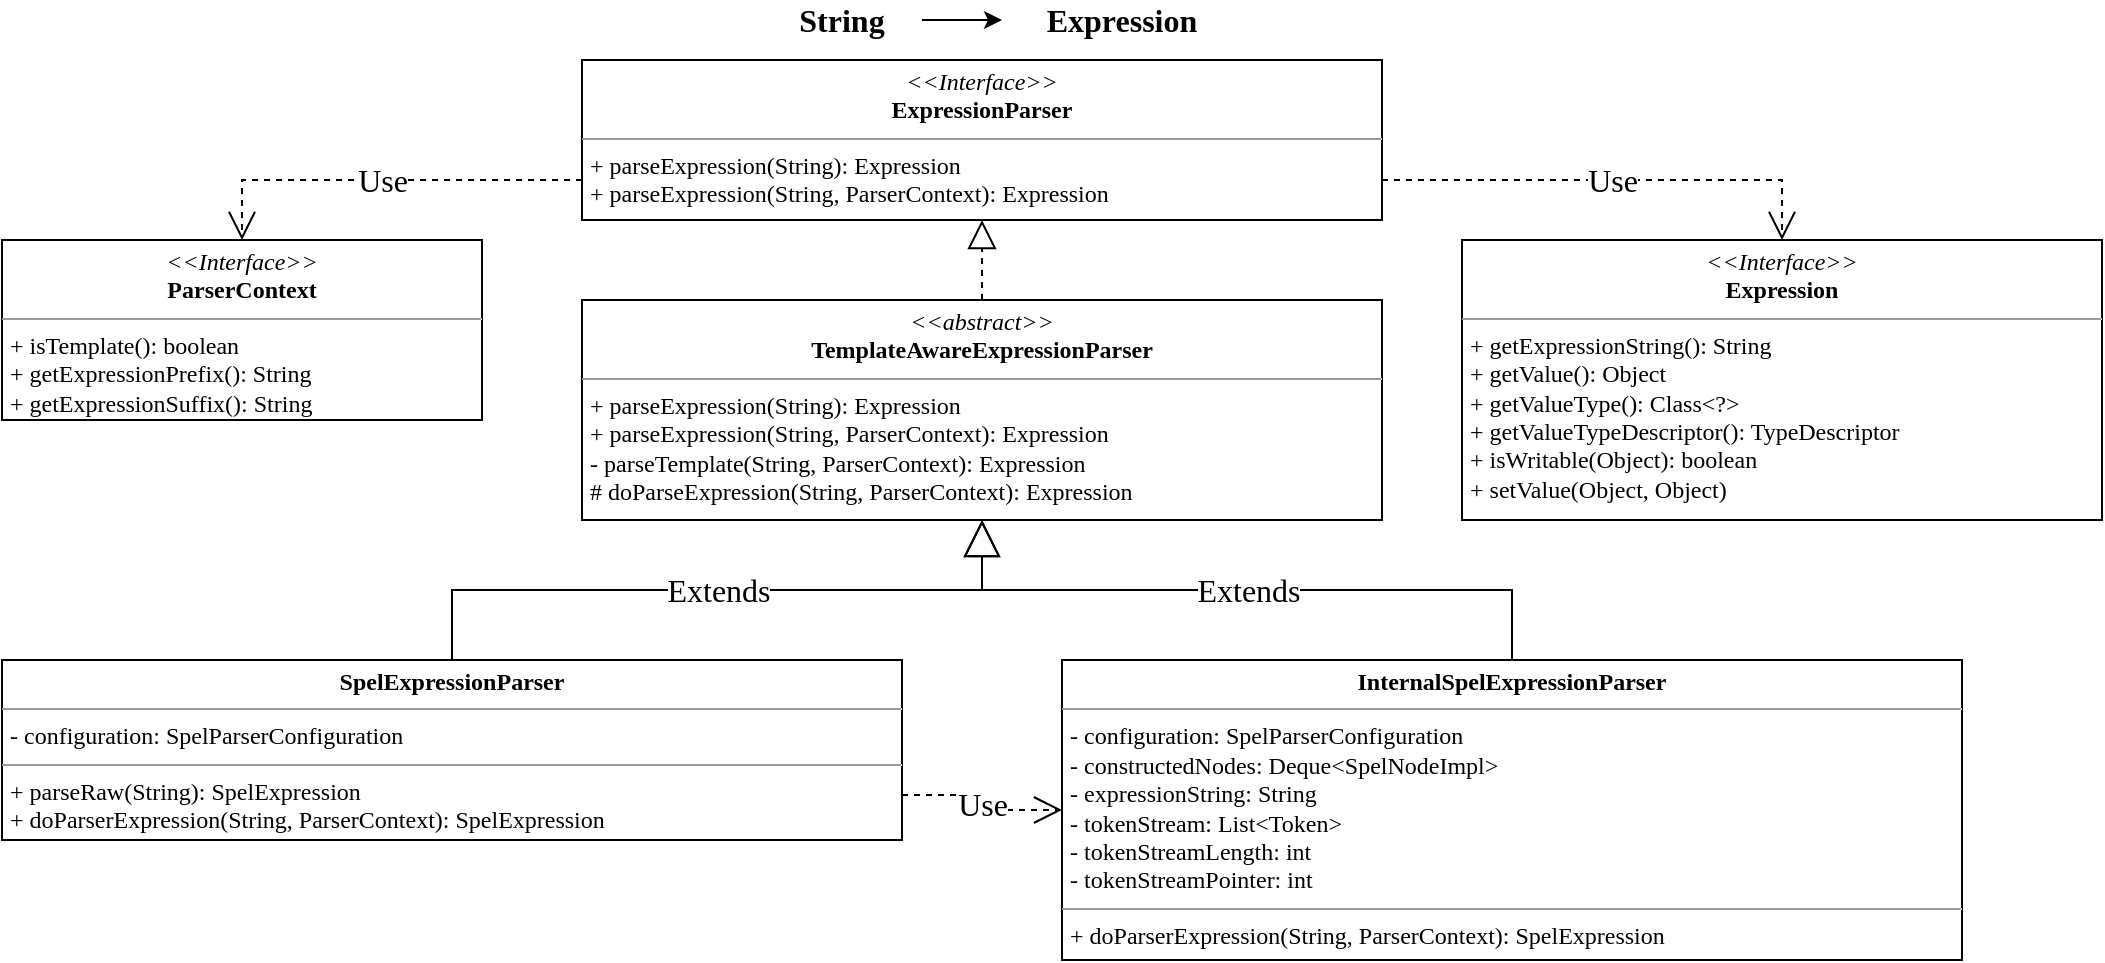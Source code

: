 <mxfile version="16.4.3" type="github">
  <diagram id="C5RBs43oDa-KdzZeNtuy" name="Page-1">
    <mxGraphModel dx="2249" dy="752" grid="1" gridSize="10" guides="1" tooltips="1" connect="1" arrows="1" fold="1" page="1" pageScale="1" pageWidth="827" pageHeight="1169" math="0" shadow="0">
      <root>
        <mxCell id="WIyWlLk6GJQsqaUBKTNV-0" />
        <mxCell id="WIyWlLk6GJQsqaUBKTNV-1" parent="WIyWlLk6GJQsqaUBKTNV-0" />
        <mxCell id="rvsYYLUl151u58Pg1d56-0" value="&lt;p style=&quot;margin: 0px ; margin-top: 4px ; text-align: center&quot;&gt;&lt;i&gt;&amp;lt;&amp;lt;Interface&amp;gt;&amp;gt;&lt;/i&gt;&lt;br&gt;&lt;b&gt;ExpressionParser&lt;/b&gt;&lt;br&gt;&lt;/p&gt;&lt;hr size=&quot;1&quot;&gt;&lt;p style=&quot;margin: 0px ; margin-left: 4px&quot;&gt;+ parseExpression(String): Expression&lt;/p&gt;&lt;p style=&quot;margin: 0px ; margin-left: 4px&quot;&gt;+ parseExpression(String, ParserContext): Expression&lt;/p&gt;" style="verticalAlign=top;align=left;overflow=fill;fontSize=12;fontFamily=Lucida Console;html=1;" vertex="1" parent="WIyWlLk6GJQsqaUBKTNV-1">
          <mxGeometry x="40" y="60" width="400" height="80" as="geometry" />
        </mxCell>
        <mxCell id="rvsYYLUl151u58Pg1d56-2" value="&lt;p style=&quot;margin: 0px ; margin-top: 4px ; text-align: center&quot;&gt;&lt;i&gt;&amp;lt;&amp;lt;Interface&amp;gt;&amp;gt;&lt;/i&gt;&lt;br&gt;&lt;b&gt;Expression&lt;/b&gt;&lt;br&gt;&lt;/p&gt;&lt;hr size=&quot;1&quot;&gt;&lt;p style=&quot;margin: 0px ; margin-left: 4px&quot;&gt;+ getExpressionString(): String&lt;/p&gt;&lt;p style=&quot;margin: 0px ; margin-left: 4px&quot;&gt;+ getValue(): Object&lt;/p&gt;&lt;p style=&quot;margin: 0px ; margin-left: 4px&quot;&gt;+ getValueType(): Class&amp;lt;?&amp;gt;&lt;/p&gt;&lt;p style=&quot;margin: 0px ; margin-left: 4px&quot;&gt;+ getValueTypeDescriptor(): TypeDescriptor&lt;/p&gt;&lt;p style=&quot;margin: 0px ; margin-left: 4px&quot;&gt;+ isWritable(Object): boolean&lt;/p&gt;&lt;p style=&quot;margin: 0px ; margin-left: 4px&quot;&gt;+ setValue(Object, Object)&lt;/p&gt;" style="verticalAlign=top;align=left;overflow=fill;fontSize=12;fontFamily=Lucida Console;html=1;" vertex="1" parent="WIyWlLk6GJQsqaUBKTNV-1">
          <mxGeometry x="480" y="150" width="320" height="140" as="geometry" />
        </mxCell>
        <mxCell id="rvsYYLUl151u58Pg1d56-5" value="" style="edgeStyle=orthogonalEdgeStyle;rounded=0;orthogonalLoop=1;jettySize=auto;html=1;fontFamily=Lucida Console;fontSize=16;fontStyle=1" edge="1" parent="WIyWlLk6GJQsqaUBKTNV-1" source="rvsYYLUl151u58Pg1d56-3" target="rvsYYLUl151u58Pg1d56-4">
          <mxGeometry relative="1" as="geometry" />
        </mxCell>
        <mxCell id="rvsYYLUl151u58Pg1d56-3" value="String" style="text;html=1;strokeColor=none;fillColor=none;align=center;verticalAlign=middle;whiteSpace=wrap;rounded=0;fontFamily=Lucida Console;fontSize=16;fontStyle=1" vertex="1" parent="WIyWlLk6GJQsqaUBKTNV-1">
          <mxGeometry x="130" y="30" width="80" height="20" as="geometry" />
        </mxCell>
        <mxCell id="rvsYYLUl151u58Pg1d56-4" value="Expression" style="text;html=1;strokeColor=none;fillColor=none;align=center;verticalAlign=middle;whiteSpace=wrap;rounded=0;fontFamily=Lucida Console;fontSize=16;fontStyle=1" vertex="1" parent="WIyWlLk6GJQsqaUBKTNV-1">
          <mxGeometry x="250" y="30" width="120" height="20" as="geometry" />
        </mxCell>
        <mxCell id="rvsYYLUl151u58Pg1d56-6" value="&lt;p style=&quot;margin: 0px ; margin-top: 4px ; text-align: center&quot;&gt;&lt;i&gt;&amp;lt;&amp;lt;Interface&amp;gt;&amp;gt;&lt;/i&gt;&lt;br&gt;&lt;b&gt;ParserContext&lt;/b&gt;&lt;br&gt;&lt;/p&gt;&lt;hr size=&quot;1&quot;&gt;&lt;p style=&quot;margin: 0px ; margin-left: 4px&quot;&gt;+ isTemplate(): boolean&lt;/p&gt;&lt;p style=&quot;margin: 0px ; margin-left: 4px&quot;&gt;+ getExpressionPrefix(): String&lt;/p&gt;&lt;p style=&quot;margin: 0px ; margin-left: 4px&quot;&gt;+ getExpressionSuffix(): String&lt;br&gt;&lt;/p&gt;" style="verticalAlign=top;align=left;overflow=fill;fontSize=12;fontFamily=Lucida Console;html=1;" vertex="1" parent="WIyWlLk6GJQsqaUBKTNV-1">
          <mxGeometry x="-250" y="150" width="240" height="90" as="geometry" />
        </mxCell>
        <mxCell id="rvsYYLUl151u58Pg1d56-7" value="&lt;p style=&quot;margin: 0px ; margin-top: 4px ; text-align: center&quot;&gt;&lt;i&gt;&amp;lt;&amp;lt;abstract&amp;gt;&amp;gt;&lt;/i&gt;&lt;br&gt;&lt;b&gt;TemplateAwareExpressionParser&lt;/b&gt;&lt;/p&gt;&lt;hr size=&quot;1&quot;&gt;&lt;p style=&quot;margin: 0px ; margin-left: 4px&quot;&gt;+ parseExpression(String): Expression&lt;/p&gt;&lt;p style=&quot;margin: 0px ; margin-left: 4px&quot;&gt;+ parseExpression(String, ParserContext): Expression&lt;/p&gt;&lt;p style=&quot;margin: 0px ; margin-left: 4px&quot;&gt;- parseTemplate(String, ParserContext): Expression&lt;/p&gt;&lt;p style=&quot;margin: 0px ; margin-left: 4px&quot;&gt;# doParseExpression(String, ParserContext): Expression&lt;br&gt;&lt;/p&gt;" style="verticalAlign=top;align=left;overflow=fill;fontSize=12;fontFamily=Lucida Console;html=1;" vertex="1" parent="WIyWlLk6GJQsqaUBKTNV-1">
          <mxGeometry x="40" y="180" width="400" height="110" as="geometry" />
        </mxCell>
        <mxCell id="rvsYYLUl151u58Pg1d56-8" value="" style="endArrow=block;dashed=1;endFill=0;endSize=12;html=1;rounded=0;fontFamily=Lucida Console;fontSize=16;entryX=0.5;entryY=1;entryDx=0;entryDy=0;" edge="1" parent="WIyWlLk6GJQsqaUBKTNV-1" source="rvsYYLUl151u58Pg1d56-7" target="rvsYYLUl151u58Pg1d56-0">
          <mxGeometry width="160" relative="1" as="geometry">
            <mxPoint x="190" y="480" as="sourcePoint" />
            <mxPoint x="350" y="480" as="targetPoint" />
          </mxGeometry>
        </mxCell>
        <mxCell id="rvsYYLUl151u58Pg1d56-13" value="&lt;p style=&quot;margin: 0px ; margin-top: 4px ; text-align: center&quot;&gt;&lt;b&gt;InternalSpelExpressionParser&lt;/b&gt;&lt;/p&gt;&lt;hr size=&quot;1&quot;&gt;&lt;p style=&quot;margin: 0px ; margin-left: 4px&quot;&gt;- configuration: SpelParserConfiguration&lt;/p&gt;&lt;p style=&quot;margin: 0px ; margin-left: 4px&quot;&gt;- constructedNodes: Deque&amp;lt;SpelNodeImpl&amp;gt;&lt;/p&gt;&lt;p style=&quot;margin: 0px ; margin-left: 4px&quot;&gt;- expressionString: String&lt;/p&gt;&lt;p style=&quot;margin: 0px ; margin-left: 4px&quot;&gt;- tokenStream: List&amp;lt;Token&amp;gt;&lt;/p&gt;&lt;p style=&quot;margin: 0px ; margin-left: 4px&quot;&gt;- tokenStreamLength: int&lt;/p&gt;&lt;p style=&quot;margin: 0px ; margin-left: 4px&quot;&gt;- tokenStreamPointer: int&lt;br&gt;&lt;/p&gt;&lt;hr size=&quot;1&quot;&gt;&lt;p style=&quot;margin: 0px ; margin-left: 4px&quot;&gt;+ doParserExpression(String, ParserContext): SpelExpression&lt;br&gt;&lt;/p&gt;" style="verticalAlign=top;align=left;overflow=fill;fontSize=12;fontFamily=Lucida Console;html=1;" vertex="1" parent="WIyWlLk6GJQsqaUBKTNV-1">
          <mxGeometry x="280" y="360" width="450" height="150" as="geometry" />
        </mxCell>
        <mxCell id="rvsYYLUl151u58Pg1d56-14" value="Extends" style="endArrow=block;endSize=16;endFill=0;html=1;rounded=0;fontFamily=Lucida Console;fontSize=16;entryX=0.5;entryY=1;entryDx=0;entryDy=0;exitX=0.5;exitY=0;exitDx=0;exitDy=0;edgeStyle=orthogonalEdgeStyle;" edge="1" parent="WIyWlLk6GJQsqaUBKTNV-1" source="rvsYYLUl151u58Pg1d56-13" target="rvsYYLUl151u58Pg1d56-7">
          <mxGeometry width="160" relative="1" as="geometry">
            <mxPoint x="250" y="590" as="sourcePoint" />
            <mxPoint x="410" y="590" as="targetPoint" />
          </mxGeometry>
        </mxCell>
        <mxCell id="rvsYYLUl151u58Pg1d56-15" value="&lt;p style=&quot;margin: 0px ; margin-top: 4px ; text-align: center&quot;&gt;&lt;b&gt;SpelExpressionParser&lt;/b&gt;&lt;/p&gt;&lt;hr size=&quot;1&quot;&gt;&lt;p style=&quot;margin: 0px ; margin-left: 4px&quot;&gt;- configuration: SpelParserConfiguration&lt;/p&gt;&lt;hr size=&quot;1&quot;&gt;&lt;p style=&quot;margin: 0px ; margin-left: 4px&quot;&gt;+ parseRaw(String): SpelExpression&lt;br&gt;&lt;/p&gt;&lt;p style=&quot;margin: 0px ; margin-left: 4px&quot;&gt;+ doParserExpression(String, ParserContext): SpelExpression&lt;br&gt;&lt;/p&gt;" style="verticalAlign=top;align=left;overflow=fill;fontSize=12;fontFamily=Lucida Console;html=1;" vertex="1" parent="WIyWlLk6GJQsqaUBKTNV-1">
          <mxGeometry x="-250" y="360" width="450" height="90" as="geometry" />
        </mxCell>
        <mxCell id="rvsYYLUl151u58Pg1d56-17" value="Use" style="endArrow=open;endSize=12;dashed=1;html=1;rounded=0;fontFamily=Lucida Console;fontSize=16;exitX=1;exitY=0.75;exitDx=0;exitDy=0;entryX=0.5;entryY=0;entryDx=0;entryDy=0;edgeStyle=orthogonalEdgeStyle;" edge="1" parent="WIyWlLk6GJQsqaUBKTNV-1" source="rvsYYLUl151u58Pg1d56-0" target="rvsYYLUl151u58Pg1d56-2">
          <mxGeometry width="160" relative="1" as="geometry">
            <mxPoint x="540" y="250" as="sourcePoint" />
            <mxPoint x="700" y="250" as="targetPoint" />
          </mxGeometry>
        </mxCell>
        <mxCell id="rvsYYLUl151u58Pg1d56-18" value="Use" style="endArrow=open;endSize=12;dashed=1;html=1;rounded=0;fontFamily=Lucida Console;fontSize=16;exitX=0;exitY=0.75;exitDx=0;exitDy=0;entryX=0.5;entryY=0;entryDx=0;entryDy=0;edgeStyle=orthogonalEdgeStyle;" edge="1" parent="WIyWlLk6GJQsqaUBKTNV-1" source="rvsYYLUl151u58Pg1d56-0" target="rvsYYLUl151u58Pg1d56-6">
          <mxGeometry width="160" relative="1" as="geometry">
            <mxPoint x="-250" y="260" as="sourcePoint" />
            <mxPoint x="-90" y="260" as="targetPoint" />
          </mxGeometry>
        </mxCell>
        <mxCell id="rvsYYLUl151u58Pg1d56-19" value="Extends" style="endArrow=block;endSize=16;endFill=0;html=1;rounded=0;fontFamily=Lucida Console;fontSize=16;entryX=0.5;entryY=1;entryDx=0;entryDy=0;exitX=0.5;exitY=0;exitDx=0;exitDy=0;edgeStyle=orthogonalEdgeStyle;" edge="1" parent="WIyWlLk6GJQsqaUBKTNV-1" source="rvsYYLUl151u58Pg1d56-15" target="rvsYYLUl151u58Pg1d56-7">
          <mxGeometry width="160" relative="1" as="geometry">
            <mxPoint x="-50" y="530" as="sourcePoint" />
            <mxPoint x="110" y="530" as="targetPoint" />
          </mxGeometry>
        </mxCell>
        <mxCell id="rvsYYLUl151u58Pg1d56-20" value="Use" style="endArrow=open;endSize=12;dashed=1;html=1;rounded=0;fontFamily=Lucida Console;fontSize=16;exitX=1;exitY=0.75;exitDx=0;exitDy=0;entryX=0;entryY=0.5;entryDx=0;entryDy=0;edgeStyle=orthogonalEdgeStyle;" edge="1" parent="WIyWlLk6GJQsqaUBKTNV-1" source="rvsYYLUl151u58Pg1d56-15" target="rvsYYLUl151u58Pg1d56-13">
          <mxGeometry width="160" relative="1" as="geometry">
            <mxPoint x="160" y="580" as="sourcePoint" />
            <mxPoint x="320" y="580" as="targetPoint" />
          </mxGeometry>
        </mxCell>
      </root>
    </mxGraphModel>
  </diagram>
</mxfile>

